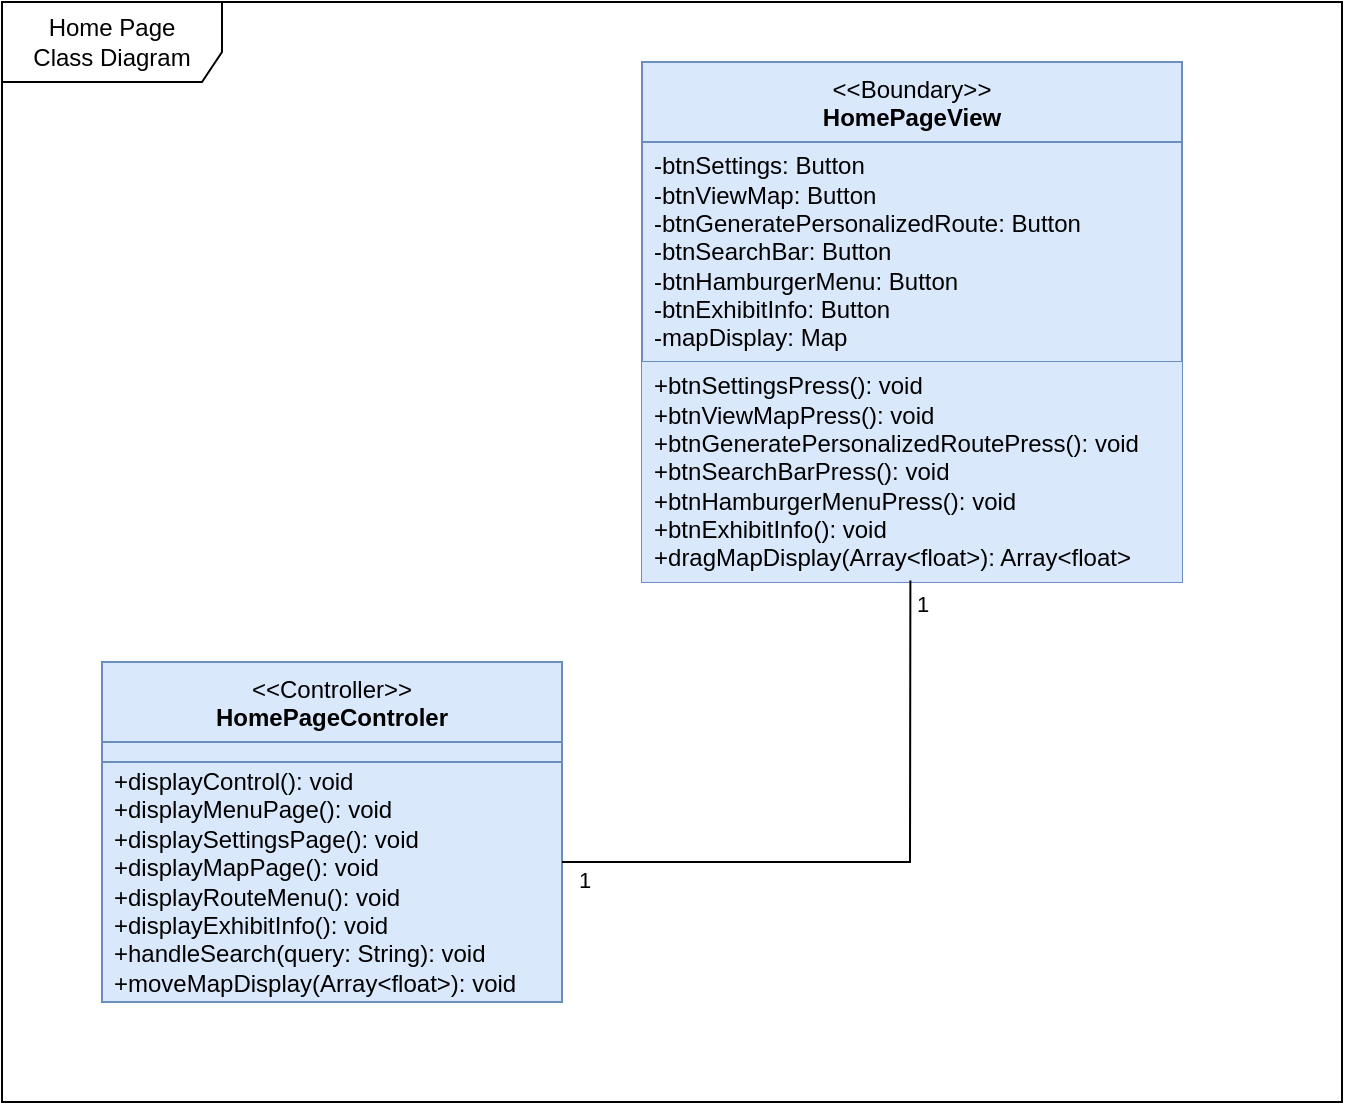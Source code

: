 <mxfile>
    <diagram id="NA8SMDckS1I9ZLGI_7sc" name="Page-1">
        <mxGraphModel dx="3840" dy="2116" grid="1" gridSize="10" guides="1" tooltips="1" connect="1" arrows="1" fold="1" page="1" pageScale="1" pageWidth="850" pageHeight="1100" background="#ffffff" math="0" shadow="0">
            <root>
                <mxCell id="0"/>
                <mxCell id="1" parent="0"/>
                <mxCell id="2" value="&amp;lt;&amp;lt;Boundary&amp;gt;&amp;gt;&lt;br&gt;&lt;b&gt;HomePageView&lt;/b&gt;" style="swimlane;fontStyle=0;align=center;verticalAlign=top;childLayout=stackLayout;horizontal=1;startSize=40;horizontalStack=0;resizeParent=1;resizeParentMax=0;resizeLast=0;collapsible=0;marginBottom=0;html=1;whiteSpace=wrap;fillColor=#dae8fc;strokeColor=#6c8ebf;swimlaneFillColor=none;gradientColor=none;fillStyle=auto;" parent="1" vertex="1">
                    <mxGeometry x="360" y="140" width="270" height="260" as="geometry"/>
                </mxCell>
                <mxCell id="3" value="&lt;font style=&quot;color: rgb(0, 0, 0);&quot;&gt;-btnSettings: Button&lt;/font&gt;&lt;div&gt;&lt;font style=&quot;color: rgb(0, 0, 0);&quot;&gt;-btnViewMap: Button&lt;/font&gt;&lt;/div&gt;&lt;div&gt;&lt;font style=&quot;color: rgb(0, 0, 0);&quot;&gt;-btnGeneratePersonalizedRoute: Button&lt;/font&gt;&lt;/div&gt;&lt;div&gt;&lt;font style=&quot;color: rgb(0, 0, 0);&quot;&gt;-btnSearchBar: Button&lt;/font&gt;&lt;/div&gt;&lt;div&gt;&lt;font style=&quot;color: rgb(0, 0, 0);&quot;&gt;-btnHamburgerMenu: Button&lt;/font&gt;&lt;/div&gt;&lt;div&gt;&lt;font style=&quot;color: rgb(0, 0, 0);&quot;&gt;-btnExhibitInfo: Button&lt;/font&gt;&lt;/div&gt;&lt;div&gt;&lt;font style=&quot;color: rgb(0, 0, 0);&quot;&gt;-mapDisplay: Map&lt;/font&gt;&lt;/div&gt;" style="text;html=1;strokeColor=#6c8ebf;fillColor=#dae8fc;align=left;verticalAlign=middle;spacingLeft=4;spacingRight=4;overflow=hidden;rotatable=0;points=[[0,0.5],[1,0.5]];portConstraint=eastwest;whiteSpace=wrap;swimlaneFillColor=none;gradientColor=none;fillStyle=auto;" parent="2" vertex="1">
                    <mxGeometry y="40" width="270" height="110" as="geometry"/>
                </mxCell>
                <mxCell id="4" value="&lt;span&gt;&lt;font style=&quot;color: rgb(0, 0, 0);&quot;&gt;+btnSettingsPress(): void&lt;/font&gt;&lt;/span&gt;&lt;div&gt;&lt;font style=&quot;color: rgb(0, 0, 0);&quot;&gt;+btnViewMapPress(): void&lt;/font&gt;&lt;/div&gt;&lt;div&gt;&lt;font style=&quot;color: rgb(0, 0, 0);&quot;&gt;+btnGeneratePersonalizedRoutePress(): void&lt;/font&gt;&lt;/div&gt;&lt;div&gt;&lt;font style=&quot;color: rgb(0, 0, 0);&quot;&gt;+btnSearchBar&lt;span style=&quot;background-color: transparent;&quot;&gt;Press(): void&lt;/span&gt;&lt;/font&gt;&lt;/div&gt;&lt;div&gt;&lt;font style=&quot;color: rgb(0, 0, 0);&quot;&gt;+btnHamburgerMenu&lt;span style=&quot;background-color: transparent;&quot;&gt;Press(): void&lt;/span&gt;&lt;/font&gt;&lt;/div&gt;&lt;div&gt;&lt;span style=&quot;background-color: transparent;&quot;&gt;&lt;font style=&quot;color: rgb(0, 0, 0);&quot;&gt;+btnExhibitInfo(): void&lt;/font&gt;&lt;/span&gt;&lt;/div&gt;&lt;div&gt;&lt;font style=&quot;color: rgb(0, 0, 0);&quot;&gt;&lt;span style=&quot;background-color: transparent; box-shadow: none !important;&quot;&gt;+&lt;/span&gt;&lt;span style=&quot;background-color: transparent; box-shadow: none !important;&quot;&gt;&lt;font&gt;dragMapDisplay&lt;/font&gt;&lt;/span&gt;&lt;span style=&quot;background-color: transparent; box-shadow: none !important;&quot;&gt;(&lt;/span&gt;&lt;span style=&quot;background-color: transparent; box-shadow: none !important;&quot;&gt;Array&amp;lt;float&amp;gt;&lt;/span&gt;&lt;span style=&quot;background-color: transparent; box-shadow: none !important;&quot;&gt;): Array&amp;lt;float&amp;gt;&lt;/span&gt;&lt;/font&gt;&lt;/div&gt;" style="text;html=1;strokeColor=none;fillColor=#dae8fc;align=left;verticalAlign=middle;spacingLeft=4;spacingRight=4;overflow=hidden;rotatable=0;points=[[0,0.5],[1,0.5]];portConstraint=eastwest;whiteSpace=wrap;swimlaneFillColor=none;gradientColor=none;fillStyle=auto;" parent="2" vertex="1">
                    <mxGeometry y="150" width="270" height="110" as="geometry"/>
                </mxCell>
                <mxCell id="5" value="&lt;font style=&quot;color: rgb(0, 0, 0);&quot;&gt;&amp;lt;&amp;lt;Controller&amp;gt;&amp;gt;&lt;br&gt;&lt;b&gt;HomePageControler&lt;/b&gt;&lt;/font&gt;" style="swimlane;fontStyle=0;align=center;verticalAlign=top;childLayout=stackLayout;horizontal=1;startSize=40;horizontalStack=0;resizeParent=1;resizeParentMax=0;resizeLast=0;collapsible=0;marginBottom=0;html=1;whiteSpace=wrap;fillColor=#dae8fc;strokeColor=#6c8ebf;swimlaneFillColor=none;gradientColor=none;fillStyle=auto;" parent="1" vertex="1">
                    <mxGeometry x="90" y="440" width="230" height="170" as="geometry"/>
                </mxCell>
                <mxCell id="6" value="" style="text;html=1;strokeColor=#6c8ebf;fillColor=#dae8fc;align=left;verticalAlign=middle;spacingLeft=4;spacingRight=4;overflow=hidden;rotatable=0;points=[[0,0.5],[1,0.5]];portConstraint=eastwest;whiteSpace=wrap;swimlaneFillColor=none;gradientColor=none;fillStyle=auto;" parent="5" vertex="1">
                    <mxGeometry y="40" width="230" height="10" as="geometry"/>
                </mxCell>
                <mxCell id="7" value="&lt;div&gt;&lt;font style=&quot;color: rgb(0, 0, 0);&quot;&gt;+displayControl(): void&lt;/font&gt;&lt;/div&gt;&lt;font style=&quot;color: rgb(0, 0, 0);&quot;&gt;+displayMenuPage(): void&lt;/font&gt;&lt;div&gt;&lt;font style=&quot;color: rgb(0, 0, 0);&quot;&gt;+displaySettingsPage(): void&lt;/font&gt;&lt;/div&gt;&lt;div&gt;&lt;font style=&quot;color: rgb(0, 0, 0);&quot;&gt;+displayMapPage(): void&lt;/font&gt;&lt;/div&gt;&lt;div&gt;&lt;font style=&quot;color: rgb(0, 0, 0);&quot;&gt;+displayRouteMenu(): void&lt;/font&gt;&lt;/div&gt;&lt;div&gt;&lt;font style=&quot;color: rgb(0, 0, 0);&quot;&gt;+displayExhibitInfo(): void&lt;/font&gt;&lt;/div&gt;&lt;div&gt;&lt;font style=&quot;color: rgb(0, 0, 0);&quot;&gt;+handleSearch(query: String): void&lt;/font&gt;&lt;/div&gt;&lt;div&gt;&lt;font style=&quot;color: rgb(0, 0, 0);&quot;&gt;+moveMapDisplay(Array&amp;lt;float&amp;gt;): void&lt;/font&gt;&lt;/div&gt;" style="text;html=1;strokeColor=#6c8ebf;fillColor=#dae8fc;align=left;verticalAlign=middle;spacingLeft=4;spacingRight=4;overflow=hidden;rotatable=0;points=[[0,0.5],[1,0.5]];portConstraint=eastwest;whiteSpace=wrap;swimlaneFillColor=none;gradientColor=none;fillStyle=auto;" parent="5" vertex="1">
                    <mxGeometry y="50" width="230" height="120" as="geometry"/>
                </mxCell>
                <mxCell id="8" value="" style="endArrow=none;startArrow=none;endFill=0;startFill=0;endSize=8;html=1;verticalAlign=bottom;labelBackgroundColor=none;strokeWidth=1;entryX=0.497;entryY=0.993;entryDx=0;entryDy=0;entryPerimeter=0;strokeColor=default;rounded=0;curved=0;" parent="1" target="4" edge="1">
                    <mxGeometry width="160" relative="1" as="geometry">
                        <mxPoint x="320" y="540" as="sourcePoint"/>
                        <mxPoint x="480" y="540" as="targetPoint"/>
                        <Array as="points">
                            <mxPoint x="494" y="540"/>
                        </Array>
                    </mxGeometry>
                </mxCell>
                <mxCell id="10" value="1" style="edgeLabel;html=1;align=center;verticalAlign=middle;resizable=0;points=[];" parent="8" vertex="1" connectable="0">
                    <mxGeometry x="0.926" y="-1" relative="1" as="geometry">
                        <mxPoint x="5" as="offset"/>
                    </mxGeometry>
                </mxCell>
                <mxCell id="11" value="1" style="edgeLabel;html=1;align=center;verticalAlign=middle;resizable=0;points=[];" parent="1" vertex="1" connectable="0">
                    <mxGeometry x="510.174" y="421.243" as="geometry">
                        <mxPoint x="-179" y="128" as="offset"/>
                    </mxGeometry>
                </mxCell>
                <mxCell id="12" value="Home Page&lt;br&gt;&lt;div&gt;Class Diagram&lt;/div&gt;" style="shape=umlFrame;whiteSpace=wrap;html=1;pointerEvents=0;width=110;height=40;" parent="1" vertex="1">
                    <mxGeometry x="40" y="110" width="670" height="550" as="geometry"/>
                </mxCell>
            </root>
        </mxGraphModel>
    </diagram>
</mxfile>